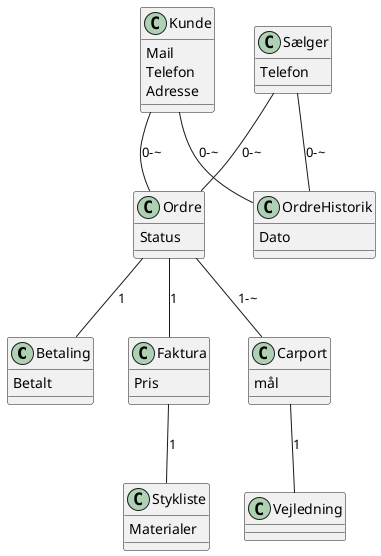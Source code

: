 @startuml
'https://plantuml.com/class-diagram
'Domain Model'
class Betaling {
Betalt
}
class Kunde{
Mail
Telefon
Adresse
}
class Sælger{
Telefon
}
class Ordre{
Status
}
class Faktura {
Pris
}
class OrdreHistorik{
Dato
}
class Carport {
mål
}
class Vejledning{
}
class Stykliste {
Materialer
}

'pile'
Kunde -- Ordre: 0-~
Ordre -- Carport: 1-~
Ordre -- Faktura: 1
Ordre -- Betaling: 1
Kunde -- OrdreHistorik: 0-~
Sælger -- Ordre: 0-~
Faktura -- Stykliste: 1
Sælger -- OrdreHistorik: 0-~
Carport -- Vejledning: 1

@enduml